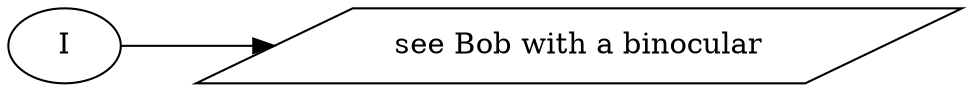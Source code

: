 digraph{
rankdir=LR
compound=true
N3011088076 [ label="I", shape=ellipse ]
N3011088012 [ label="see Bob with a binocular", shape=parallelogram ]

N3011088076 -> N3011088012
}
